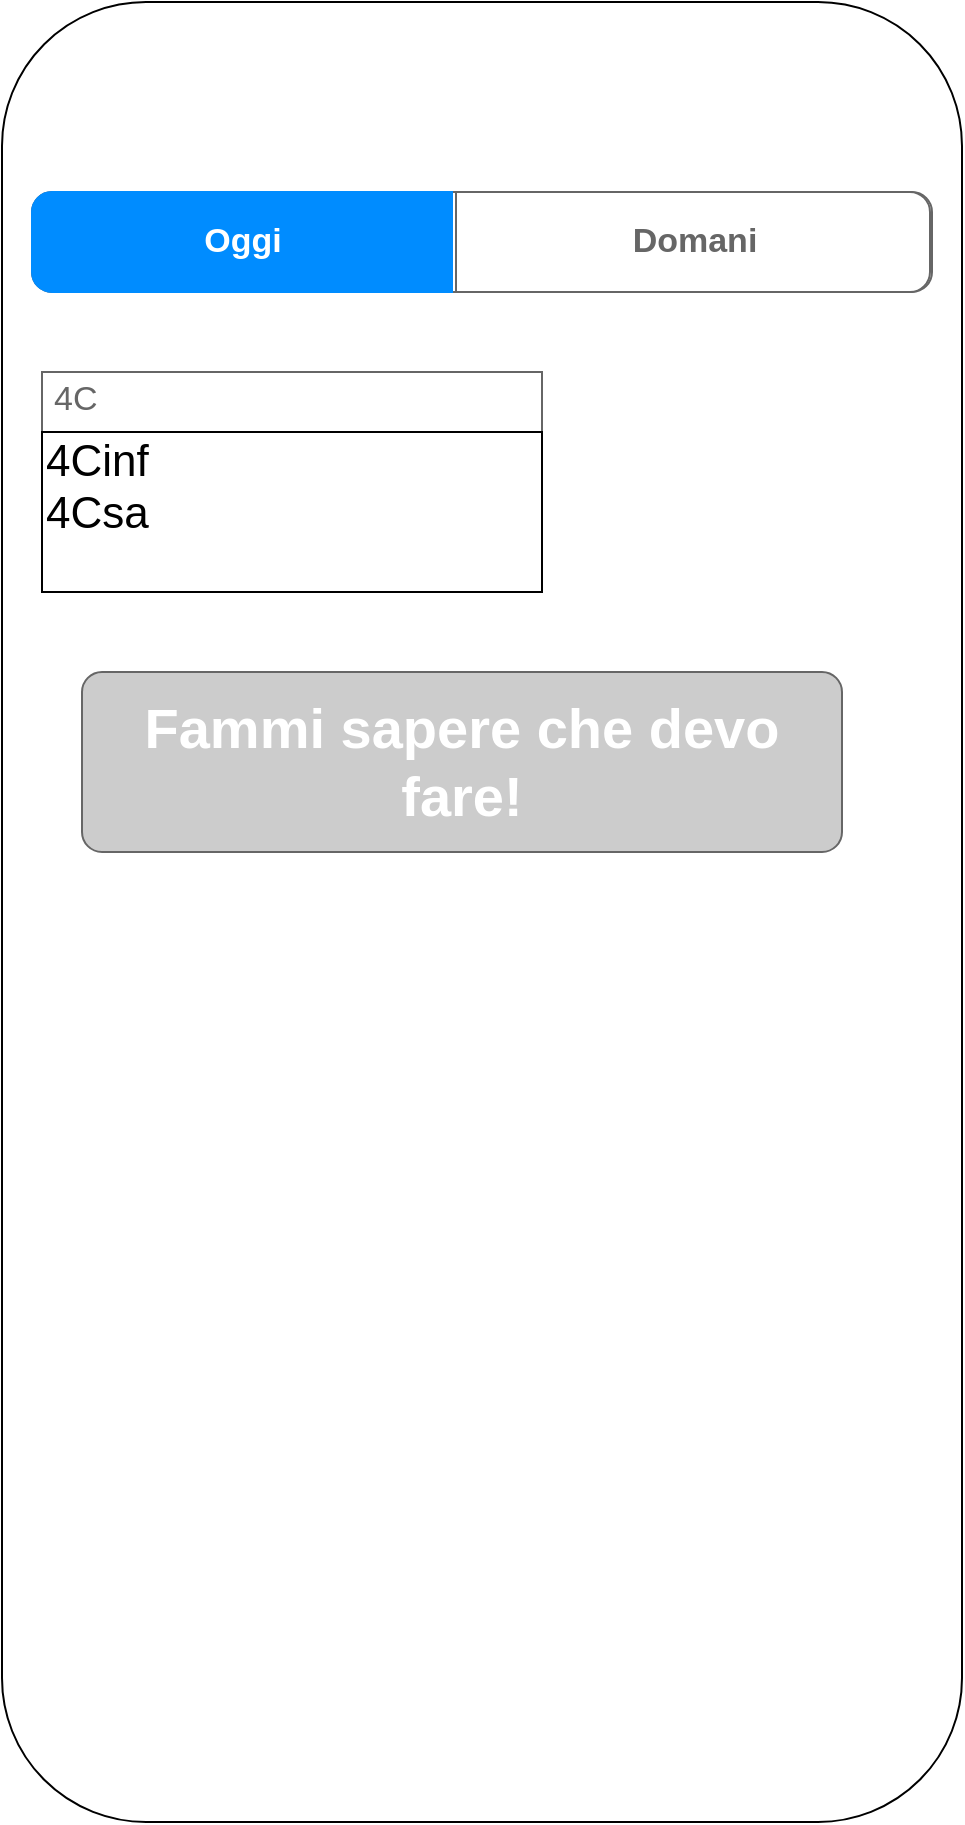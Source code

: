 <mxfile version="14.1.9" type="github" pages="3">
  <diagram id="ukDriJtzRlrvt78o2frc" name="Scelta classe">
    <mxGraphModel dx="1577" dy="930" grid="1" gridSize="10" guides="1" tooltips="1" connect="1" arrows="1" fold="1" page="1" pageScale="1" pageWidth="850" pageHeight="1100" math="0" shadow="0">
      <root>
        <mxCell id="0" />
        <mxCell id="1" parent="0" />
        <mxCell id="ehTkpPmPeHadm6n4-0in-1" value="" style="rounded=1;whiteSpace=wrap;html=1;" vertex="1" parent="1">
          <mxGeometry x="200" y="95" width="480" height="910" as="geometry" />
        </mxCell>
        <mxCell id="ehTkpPmPeHadm6n4-0in-2" value="" style="strokeWidth=1;shadow=0;dashed=0;align=center;html=1;shape=mxgraph.mockup.rrect;rSize=10;fillColor=#ffffff;strokeColor=#666666;" vertex="1" parent="1">
          <mxGeometry x="215" y="190" width="450" height="50" as="geometry" />
        </mxCell>
        <mxCell id="ehTkpPmPeHadm6n4-0in-5" value="Domani" style="strokeColor=inherit;fillColor=inherit;gradientColor=inherit;strokeWidth=1;shadow=0;dashed=0;align=center;html=1;shape=mxgraph.mockup.rightButton;rSize=10;fontSize=17;fontColor=#666666;fontStyle=1;resizeHeight=1;" vertex="1" parent="ehTkpPmPeHadm6n4-0in-2">
          <mxGeometry x="1" width="237" height="50" relative="1" as="geometry">
            <mxPoint x="-238" as="offset" />
          </mxGeometry>
        </mxCell>
        <mxCell id="ehTkpPmPeHadm6n4-0in-6" value="Oggi" style="strokeWidth=1;shadow=0;dashed=0;align=center;html=1;shape=mxgraph.mockup.leftButton;rSize=10;fontSize=17;fontColor=#ffffff;fontStyle=1;fillColor=#008cff;strokeColor=#008cff;resizeHeight=1;" vertex="1" parent="ehTkpPmPeHadm6n4-0in-2">
          <mxGeometry width="210" height="50" relative="1" as="geometry" />
        </mxCell>
        <mxCell id="ehTkpPmPeHadm6n4-0in-23" value="4C" style="strokeWidth=1;shadow=0;dashed=0;align=center;html=1;shape=mxgraph.mockup.text.textBox;fontColor=#666666;align=left;fontSize=17;spacingLeft=4;spacingTop=-3;strokeColor=#666666;mainText=" vertex="1" parent="1">
          <mxGeometry x="220" y="280" width="250" height="30" as="geometry" />
        </mxCell>
        <mxCell id="ehTkpPmPeHadm6n4-0in-24" value="&lt;font style=&quot;font-size: 22px&quot;&gt;4Cinf&lt;br&gt;4Csa&lt;/font&gt;" style="text;spacingTop=-5;whiteSpace=wrap;html=1;align=left;fontSize=12;fontFamily=Helvetica;fillColor=none;strokeColor=#000000;" vertex="1" parent="1">
          <mxGeometry x="220" y="310" width="250" height="80" as="geometry" />
        </mxCell>
        <mxCell id="ehTkpPmPeHadm6n4-0in-29" value="&lt;font style=&quot;font-size: 28px&quot;&gt;Fammi sapere che devo fare!&lt;/font&gt;" style="strokeWidth=1;shadow=0;dashed=0;align=center;html=1;shape=mxgraph.mockup.buttons.button;strokeColor=#666666;fontColor=#ffffff;mainText=;buttonStyle=round;fontSize=17;fontStyle=1;whiteSpace=wrap;fillColor=#CCCCCC;" vertex="1" parent="1">
          <mxGeometry x="240" y="430" width="380" height="90" as="geometry" />
        </mxCell>
      </root>
    </mxGraphModel>
  </diagram>
  <diagram id="4N4CBsZid49DhZkb3sAy" name="Prima di aver premuto il bottone">
    <mxGraphModel dx="1351" dy="797" grid="1" gridSize="10" guides="1" tooltips="1" connect="1" arrows="1" fold="1" page="1" pageScale="1" pageWidth="850" pageHeight="1100" math="0" shadow="0">
      <root>
        <mxCell id="RQxVGKw7tEKzPONmaKaU-0" />
        <mxCell id="RQxVGKw7tEKzPONmaKaU-1" parent="RQxVGKw7tEKzPONmaKaU-0" />
        <mxCell id="RQxVGKw7tEKzPONmaKaU-2" value="" style="rounded=1;whiteSpace=wrap;html=1;" vertex="1" parent="RQxVGKw7tEKzPONmaKaU-1">
          <mxGeometry x="200" y="95" width="480" height="910" as="geometry" />
        </mxCell>
        <mxCell id="RQxVGKw7tEKzPONmaKaU-3" value="" style="strokeWidth=1;shadow=0;dashed=0;align=center;html=1;shape=mxgraph.mockup.rrect;rSize=10;fillColor=#ffffff;strokeColor=#666666;" vertex="1" parent="RQxVGKw7tEKzPONmaKaU-1">
          <mxGeometry x="215" y="190" width="450" height="50" as="geometry" />
        </mxCell>
        <mxCell id="RQxVGKw7tEKzPONmaKaU-4" value="Domani" style="strokeColor=inherit;fillColor=inherit;gradientColor=inherit;strokeWidth=1;shadow=0;dashed=0;align=center;html=1;shape=mxgraph.mockup.rightButton;rSize=10;fontSize=17;fontColor=#666666;fontStyle=1;resizeHeight=1;" vertex="1" parent="RQxVGKw7tEKzPONmaKaU-3">
          <mxGeometry x="1" width="237" height="50" relative="1" as="geometry">
            <mxPoint x="-238" as="offset" />
          </mxGeometry>
        </mxCell>
        <mxCell id="RQxVGKw7tEKzPONmaKaU-5" value="Oggi" style="strokeWidth=1;shadow=0;dashed=0;align=center;html=1;shape=mxgraph.mockup.leftButton;rSize=10;fontSize=17;fontColor=#ffffff;fontStyle=1;fillColor=#008cff;strokeColor=#008cff;resizeHeight=1;" vertex="1" parent="RQxVGKw7tEKzPONmaKaU-3">
          <mxGeometry width="210" height="50" relative="1" as="geometry" />
        </mxCell>
        <mxCell id="RQxVGKw7tEKzPONmaKaU-6" value="4Cinf" style="strokeWidth=1;shadow=0;dashed=0;align=center;html=1;shape=mxgraph.mockup.text.textBox;fontColor=#666666;align=left;fontSize=17;spacingLeft=4;spacingTop=-3;strokeColor=#666666;mainText=" vertex="1" parent="RQxVGKw7tEKzPONmaKaU-1">
          <mxGeometry x="220" y="280" width="250" height="30" as="geometry" />
        </mxCell>
        <mxCell id="RQxVGKw7tEKzPONmaKaU-8" value="&lt;font style=&quot;font-size: 28px&quot;&gt;Fammi sapere che devo fare!&lt;/font&gt;" style="strokeWidth=1;shadow=0;dashed=0;align=center;html=1;shape=mxgraph.mockup.buttons.button;strokeColor=#666666;fontColor=#ffffff;mainText=;buttonStyle=round;fontSize=17;fontStyle=1;whiteSpace=wrap;fillColor=#008CFF;" vertex="1" parent="RQxVGKw7tEKzPONmaKaU-1">
          <mxGeometry x="240" y="430" width="380" height="90" as="geometry" />
        </mxCell>
      </root>
    </mxGraphModel>
  </diagram>
  <diagram id="_R5_E0lqYChKO5Vrv_cJ" name="Dopo aver premuto il bottone">
    <mxGraphModel dx="2365" dy="1395" grid="1" gridSize="10" guides="1" tooltips="1" connect="1" arrows="1" fold="1" page="1" pageScale="1" pageWidth="850" pageHeight="1100" math="0" shadow="0">
      <root>
        <mxCell id="DiXq0NzESM1EkYtFWqtN-0" />
        <mxCell id="DiXq0NzESM1EkYtFWqtN-1" parent="DiXq0NzESM1EkYtFWqtN-0" />
        <mxCell id="DiXq0NzESM1EkYtFWqtN-2" value="" style="rounded=1;whiteSpace=wrap;html=1;" vertex="1" parent="DiXq0NzESM1EkYtFWqtN-1">
          <mxGeometry x="200" y="95" width="480" height="910" as="geometry" />
        </mxCell>
        <mxCell id="DiXq0NzESM1EkYtFWqtN-3" value="" style="strokeWidth=1;shadow=0;dashed=0;align=center;html=1;shape=mxgraph.mockup.rrect;rSize=10;fillColor=#ffffff;strokeColor=#666666;" vertex="1" parent="DiXq0NzESM1EkYtFWqtN-1">
          <mxGeometry x="215" y="190" width="450" height="50" as="geometry" />
        </mxCell>
        <mxCell id="DiXq0NzESM1EkYtFWqtN-4" value="Domani" style="strokeColor=inherit;fillColor=inherit;gradientColor=inherit;strokeWidth=1;shadow=0;dashed=0;align=center;html=1;shape=mxgraph.mockup.rightButton;rSize=10;fontSize=17;fontColor=#666666;fontStyle=1;resizeHeight=1;" vertex="1" parent="DiXq0NzESM1EkYtFWqtN-3">
          <mxGeometry x="1" width="237" height="50" relative="1" as="geometry">
            <mxPoint x="-238" as="offset" />
          </mxGeometry>
        </mxCell>
        <mxCell id="DiXq0NzESM1EkYtFWqtN-5" value="Oggi" style="strokeWidth=1;shadow=0;dashed=0;align=center;html=1;shape=mxgraph.mockup.leftButton;rSize=10;fontSize=17;fontColor=#ffffff;fontStyle=1;fillColor=#008cff;strokeColor=#008cff;resizeHeight=1;" vertex="1" parent="DiXq0NzESM1EkYtFWqtN-3">
          <mxGeometry width="210" height="50" relative="1" as="geometry" />
        </mxCell>
        <mxCell id="DiXq0NzESM1EkYtFWqtN-6" value="4Cinf" style="strokeWidth=1;shadow=0;dashed=0;align=center;html=1;shape=mxgraph.mockup.text.textBox;fontColor=#666666;align=left;fontSize=17;spacingLeft=4;spacingTop=-3;strokeColor=#666666;mainText=" vertex="1" parent="DiXq0NzESM1EkYtFWqtN-1">
          <mxGeometry x="220" y="280" width="250" height="30" as="geometry" />
        </mxCell>
        <mxCell id="DiXq0NzESM1EkYtFWqtN-7" value="&lt;font style=&quot;font-size: 28px&quot;&gt;Fammi sapere che devo fare!&lt;/font&gt;" style="strokeWidth=1;shadow=0;dashed=0;align=center;html=1;shape=mxgraph.mockup.buttons.button;strokeColor=#666666;fontColor=#ffffff;mainText=;buttonStyle=round;fontSize=17;fontStyle=1;whiteSpace=wrap;fillColor=#008CFF;" vertex="1" parent="DiXq0NzESM1EkYtFWqtN-1">
          <mxGeometry x="240" y="430" width="380" height="90" as="geometry" />
        </mxCell>
        <mxCell id="DiXq0NzESM1EkYtFWqtN-8" value="&lt;font style=&quot;font-size: 38px&quot;&gt;&lt;b&gt;Devi andare&lt;br&gt;a scuola!!!&lt;/b&gt;&lt;/font&gt;" style="strokeWidth=1;shadow=0;dashed=0;align=center;html=1;shape=mxgraph.mockup.text.bulletedList;textColor=#666666;mainText=,,,,;textSize=17;bulletStyle=none;strokeColor=none;fillColor=none;align=left;verticalAlign=top;fontSize=17;fontColor=#666666;" vertex="1" parent="DiXq0NzESM1EkYtFWqtN-1">
          <mxGeometry x="260" y="600" width="350" height="135" as="geometry" />
        </mxCell>
      </root>
    </mxGraphModel>
  </diagram>
</mxfile>
